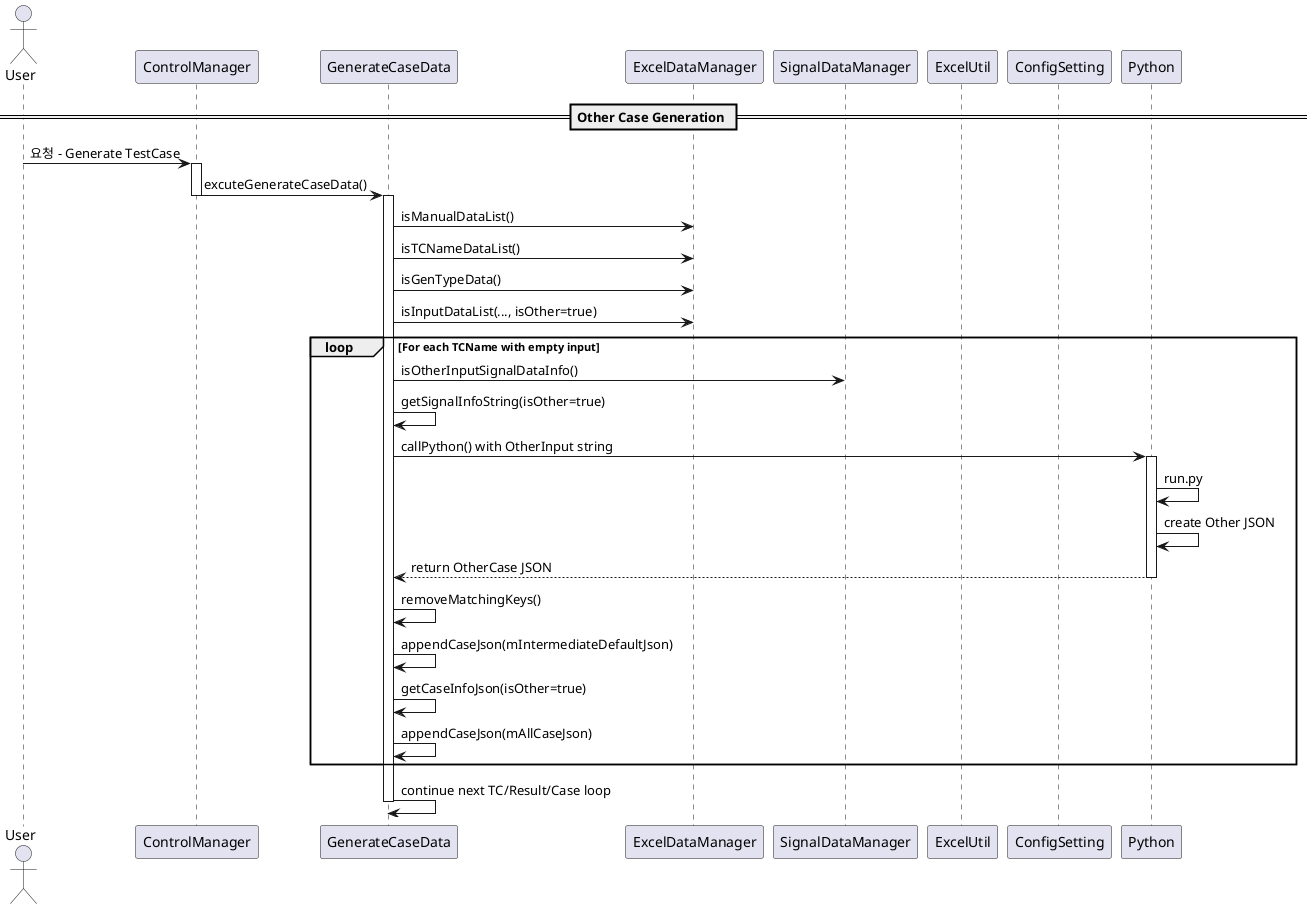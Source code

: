 @startuml

actor User order 10

participant ControlManager order 20
participant GenerateCaseData order 30
participant ExcelDataManager order 40
participant SignalDataManager order 50
participant ExcelUtil order 60
participant ConfigSetting order 70
participant Python order 80

== Other Case Generation ==

User -> ControlManager : 요청 - Generate TestCase

activate ControlManager
ControlManager -> GenerateCaseData : excuteGenerateCaseData()
deactivate ControlManager

activate GenerateCaseData
GenerateCaseData -> ExcelDataManager : isManualDataList()
GenerateCaseData -> ExcelDataManager : isTCNameDataList()
GenerateCaseData -> ExcelDataManager : isGenTypeData()
GenerateCaseData -> ExcelDataManager : isInputDataList(..., isOther=true)

loop For each TCName with empty input
    GenerateCaseData -> SignalDataManager : isOtherInputSignalDataInfo()
    GenerateCaseData -> GenerateCaseData : getSignalInfoString(isOther=true)

    GenerateCaseData -> Python : callPython() with OtherInput string
    activate Python
    Python -> Python : run.py
    Python -> Python : create Other JSON
    Python --> GenerateCaseData : return OtherCase JSON
    deactivate Python

    GenerateCaseData -> GenerateCaseData : removeMatchingKeys()
    GenerateCaseData -> GenerateCaseData : appendCaseJson(mIntermediateDefaultJson)
    GenerateCaseData -> GenerateCaseData : getCaseInfoJson(isOther=true)
    GenerateCaseData -> GenerateCaseData : appendCaseJson(mAllCaseJson)
end

GenerateCaseData -> GenerateCaseData : continue next TC/Result/Case loop

deactivate GenerateCaseData

@enduml